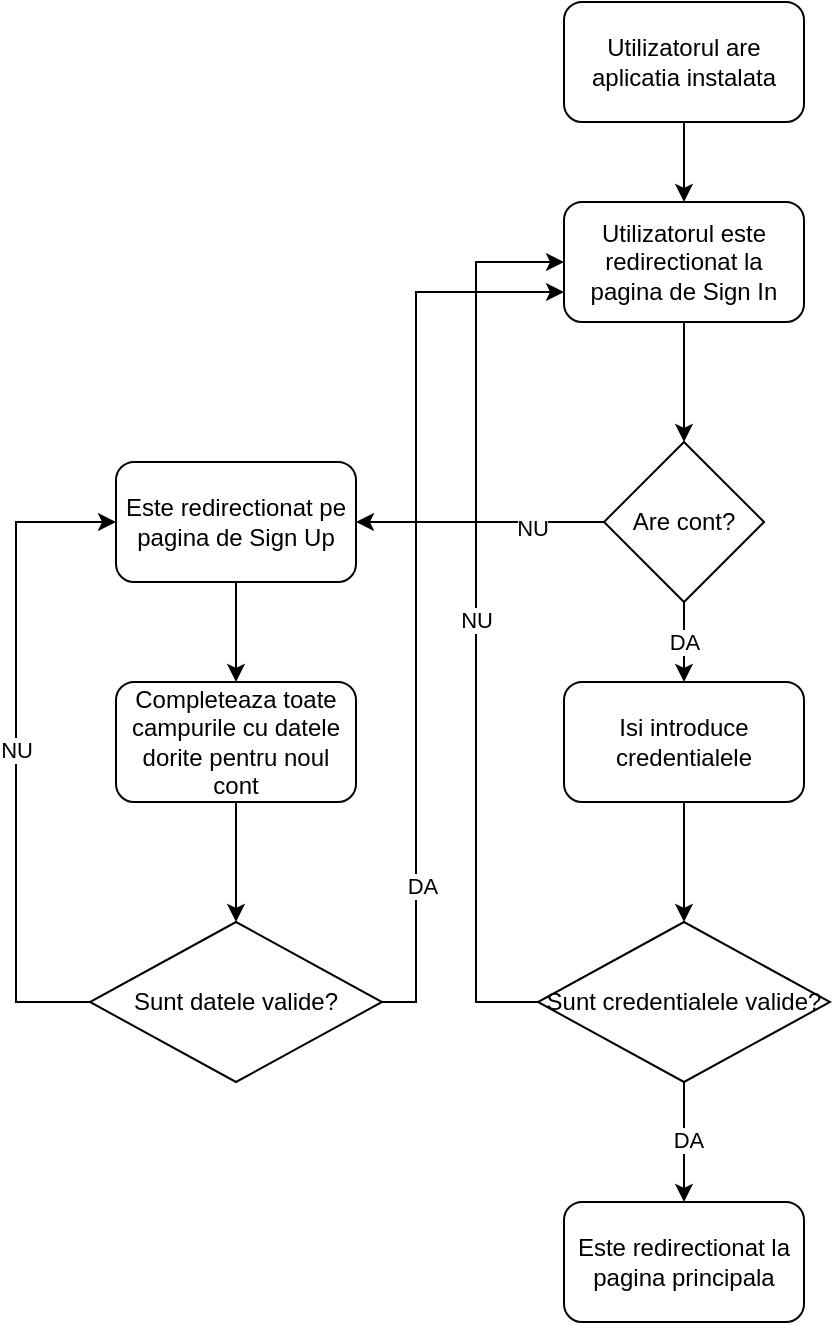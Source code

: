 <mxfile version="21.2.9" type="device">
  <diagram name="Page-1" id="bMq-flaikTQhLTW3FIld">
    <mxGraphModel dx="1434" dy="795" grid="1" gridSize="10" guides="1" tooltips="1" connect="1" arrows="1" fold="1" page="1" pageScale="1" pageWidth="827" pageHeight="1169" math="0" shadow="0">
      <root>
        <mxCell id="0" />
        <mxCell id="1" parent="0" />
        <mxCell id="ZdhACyOKWBQS82JLlqKs-195" value="Utilizatorul are aplicatia instalata" style="rounded=1;whiteSpace=wrap;html=1;" vertex="1" parent="1">
          <mxGeometry x="354" y="10" width="120" height="60" as="geometry" />
        </mxCell>
        <mxCell id="ZdhACyOKWBQS82JLlqKs-198" value="Utilizatorul este redirectionat la pagina de Sign In" style="rounded=1;whiteSpace=wrap;html=1;" vertex="1" parent="1">
          <mxGeometry x="354" y="110" width="120" height="60" as="geometry" />
        </mxCell>
        <mxCell id="ZdhACyOKWBQS82JLlqKs-199" value="Are cont?" style="rhombus;whiteSpace=wrap;html=1;" vertex="1" parent="1">
          <mxGeometry x="374" y="230" width="80" height="80" as="geometry" />
        </mxCell>
        <mxCell id="ZdhACyOKWBQS82JLlqKs-200" value="Sunt credentialele valide?" style="rhombus;whiteSpace=wrap;html=1;" vertex="1" parent="1">
          <mxGeometry x="341" y="470" width="146" height="80" as="geometry" />
        </mxCell>
        <mxCell id="ZdhACyOKWBQS82JLlqKs-201" value="Isi introduce credentialele" style="rounded=1;whiteSpace=wrap;html=1;" vertex="1" parent="1">
          <mxGeometry x="354" y="350" width="120" height="60" as="geometry" />
        </mxCell>
        <mxCell id="ZdhACyOKWBQS82JLlqKs-202" value="Este redirectionat la pagina principala" style="rounded=1;whiteSpace=wrap;html=1;" vertex="1" parent="1">
          <mxGeometry x="354" y="610" width="120" height="60" as="geometry" />
        </mxCell>
        <mxCell id="ZdhACyOKWBQS82JLlqKs-203" value="Este redirectionat pe pagina de Sign Up" style="rounded=1;whiteSpace=wrap;html=1;" vertex="1" parent="1">
          <mxGeometry x="130" y="240" width="120" height="60" as="geometry" />
        </mxCell>
        <mxCell id="ZdhACyOKWBQS82JLlqKs-204" value="Completeaza toate campurile cu datele dorite pentru noul cont" style="rounded=1;whiteSpace=wrap;html=1;" vertex="1" parent="1">
          <mxGeometry x="130" y="350" width="120" height="60" as="geometry" />
        </mxCell>
        <mxCell id="ZdhACyOKWBQS82JLlqKs-205" value="Sunt datele valide?" style="rhombus;whiteSpace=wrap;html=1;" vertex="1" parent="1">
          <mxGeometry x="117" y="470" width="146" height="80" as="geometry" />
        </mxCell>
        <mxCell id="ZdhACyOKWBQS82JLlqKs-206" value="" style="endArrow=classic;html=1;rounded=0;exitX=0.5;exitY=1;exitDx=0;exitDy=0;entryX=0.5;entryY=0;entryDx=0;entryDy=0;" edge="1" parent="1" source="ZdhACyOKWBQS82JLlqKs-195" target="ZdhACyOKWBQS82JLlqKs-198">
          <mxGeometry width="50" height="50" relative="1" as="geometry">
            <mxPoint x="390" y="380" as="sourcePoint" />
            <mxPoint x="414" y="120" as="targetPoint" />
          </mxGeometry>
        </mxCell>
        <mxCell id="ZdhACyOKWBQS82JLlqKs-207" value="" style="endArrow=classic;html=1;rounded=0;exitX=0.5;exitY=1;exitDx=0;exitDy=0;entryX=0.5;entryY=0;entryDx=0;entryDy=0;" edge="1" parent="1" source="ZdhACyOKWBQS82JLlqKs-198" target="ZdhACyOKWBQS82JLlqKs-199">
          <mxGeometry width="50" height="50" relative="1" as="geometry">
            <mxPoint x="424" y="80" as="sourcePoint" />
            <mxPoint x="424" y="120" as="targetPoint" />
          </mxGeometry>
        </mxCell>
        <mxCell id="ZdhACyOKWBQS82JLlqKs-208" value="DA" style="endArrow=classic;html=1;rounded=0;exitX=0.5;exitY=1;exitDx=0;exitDy=0;entryX=0.5;entryY=0;entryDx=0;entryDy=0;" edge="1" parent="1" source="ZdhACyOKWBQS82JLlqKs-199" target="ZdhACyOKWBQS82JLlqKs-201">
          <mxGeometry width="50" height="50" relative="1" as="geometry">
            <mxPoint x="434" y="90" as="sourcePoint" />
            <mxPoint x="434" y="130" as="targetPoint" />
          </mxGeometry>
        </mxCell>
        <mxCell id="ZdhACyOKWBQS82JLlqKs-209" value="" style="endArrow=classic;html=1;rounded=0;exitX=0.5;exitY=1;exitDx=0;exitDy=0;entryX=0.5;entryY=0;entryDx=0;entryDy=0;" edge="1" parent="1" source="ZdhACyOKWBQS82JLlqKs-201" target="ZdhACyOKWBQS82JLlqKs-200">
          <mxGeometry width="50" height="50" relative="1" as="geometry">
            <mxPoint x="444" y="100" as="sourcePoint" />
            <mxPoint x="444" y="140" as="targetPoint" />
          </mxGeometry>
        </mxCell>
        <mxCell id="ZdhACyOKWBQS82JLlqKs-210" value="" style="endArrow=classic;html=1;rounded=0;entryX=0.5;entryY=0;entryDx=0;entryDy=0;" edge="1" parent="1" target="ZdhACyOKWBQS82JLlqKs-202">
          <mxGeometry width="50" height="50" relative="1" as="geometry">
            <mxPoint x="414" y="550" as="sourcePoint" />
            <mxPoint x="424" y="480" as="targetPoint" />
          </mxGeometry>
        </mxCell>
        <mxCell id="ZdhACyOKWBQS82JLlqKs-211" value="DA" style="edgeLabel;html=1;align=center;verticalAlign=middle;resizable=0;points=[];" vertex="1" connectable="0" parent="ZdhACyOKWBQS82JLlqKs-210">
          <mxGeometry x="-0.033" y="2" relative="1" as="geometry">
            <mxPoint as="offset" />
          </mxGeometry>
        </mxCell>
        <mxCell id="ZdhACyOKWBQS82JLlqKs-212" value="NU" style="endArrow=classic;html=1;rounded=0;exitX=0;exitY=0.5;exitDx=0;exitDy=0;entryX=0;entryY=0.5;entryDx=0;entryDy=0;" edge="1" parent="1" source="ZdhACyOKWBQS82JLlqKs-200" target="ZdhACyOKWBQS82JLlqKs-198">
          <mxGeometry width="50" height="50" relative="1" as="geometry">
            <mxPoint x="434" y="430" as="sourcePoint" />
            <mxPoint x="434" y="490" as="targetPoint" />
            <Array as="points">
              <mxPoint x="310" y="510" />
              <mxPoint x="310" y="140" />
            </Array>
          </mxGeometry>
        </mxCell>
        <mxCell id="ZdhACyOKWBQS82JLlqKs-213" value="" style="endArrow=classic;html=1;rounded=0;exitX=0;exitY=0.5;exitDx=0;exitDy=0;entryX=1;entryY=0.5;entryDx=0;entryDy=0;" edge="1" parent="1" source="ZdhACyOKWBQS82JLlqKs-199" target="ZdhACyOKWBQS82JLlqKs-203">
          <mxGeometry width="50" height="50" relative="1" as="geometry">
            <mxPoint x="444" y="440" as="sourcePoint" />
            <mxPoint x="444" y="500" as="targetPoint" />
          </mxGeometry>
        </mxCell>
        <mxCell id="ZdhACyOKWBQS82JLlqKs-214" value="NU" style="edgeLabel;html=1;align=center;verticalAlign=middle;resizable=0;points=[];" vertex="1" connectable="0" parent="ZdhACyOKWBQS82JLlqKs-213">
          <mxGeometry x="-0.419" y="3" relative="1" as="geometry">
            <mxPoint as="offset" />
          </mxGeometry>
        </mxCell>
        <mxCell id="ZdhACyOKWBQS82JLlqKs-215" value="" style="endArrow=classic;html=1;rounded=0;exitX=0.5;exitY=1;exitDx=0;exitDy=0;entryX=0.5;entryY=0;entryDx=0;entryDy=0;" edge="1" parent="1" source="ZdhACyOKWBQS82JLlqKs-203" target="ZdhACyOKWBQS82JLlqKs-204">
          <mxGeometry width="50" height="50" relative="1" as="geometry">
            <mxPoint x="454" y="450" as="sourcePoint" />
            <mxPoint x="454" y="510" as="targetPoint" />
          </mxGeometry>
        </mxCell>
        <mxCell id="ZdhACyOKWBQS82JLlqKs-216" value="" style="endArrow=classic;html=1;rounded=0;exitX=0.5;exitY=1;exitDx=0;exitDy=0;entryX=0.5;entryY=0;entryDx=0;entryDy=0;" edge="1" parent="1" source="ZdhACyOKWBQS82JLlqKs-204" target="ZdhACyOKWBQS82JLlqKs-205">
          <mxGeometry width="50" height="50" relative="1" as="geometry">
            <mxPoint x="464" y="460" as="sourcePoint" />
            <mxPoint x="464" y="520" as="targetPoint" />
          </mxGeometry>
        </mxCell>
        <mxCell id="ZdhACyOKWBQS82JLlqKs-217" value="" style="endArrow=classic;html=1;rounded=0;exitX=1;exitY=0.5;exitDx=0;exitDy=0;entryX=0;entryY=0.75;entryDx=0;entryDy=0;" edge="1" parent="1" source="ZdhACyOKWBQS82JLlqKs-205" target="ZdhACyOKWBQS82JLlqKs-198">
          <mxGeometry width="50" height="50" relative="1" as="geometry">
            <mxPoint x="474" y="470" as="sourcePoint" />
            <mxPoint x="474" y="530" as="targetPoint" />
            <Array as="points">
              <mxPoint x="280" y="510" />
              <mxPoint x="280" y="155" />
            </Array>
          </mxGeometry>
        </mxCell>
        <mxCell id="ZdhACyOKWBQS82JLlqKs-218" value="DA" style="edgeLabel;html=1;align=center;verticalAlign=middle;resizable=0;points=[];" vertex="1" connectable="0" parent="ZdhACyOKWBQS82JLlqKs-217">
          <mxGeometry x="-0.664" y="-3" relative="1" as="geometry">
            <mxPoint as="offset" />
          </mxGeometry>
        </mxCell>
        <mxCell id="ZdhACyOKWBQS82JLlqKs-219" value="NU" style="endArrow=classic;html=1;rounded=0;exitX=0;exitY=0.5;exitDx=0;exitDy=0;entryX=0;entryY=0.5;entryDx=0;entryDy=0;" edge="1" parent="1" source="ZdhACyOKWBQS82JLlqKs-205" target="ZdhACyOKWBQS82JLlqKs-203">
          <mxGeometry width="50" height="50" relative="1" as="geometry">
            <mxPoint x="484" y="480" as="sourcePoint" />
            <mxPoint x="484" y="540" as="targetPoint" />
            <Array as="points">
              <mxPoint x="80" y="510" />
              <mxPoint x="80" y="270" />
            </Array>
          </mxGeometry>
        </mxCell>
      </root>
    </mxGraphModel>
  </diagram>
</mxfile>
